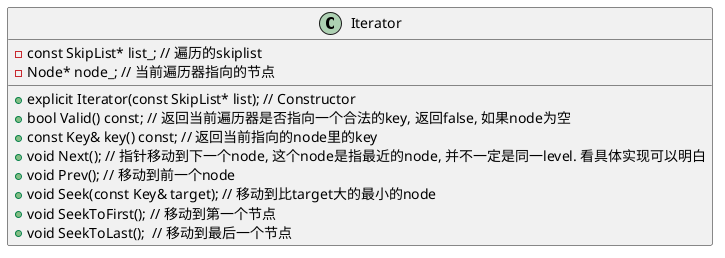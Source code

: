 @startuml
class Iterator {
  -const SkipList* list_; // 遍历的skiplist
  -Node* node_; // 当前遍历器指向的节点
  +explicit Iterator(const SkipList* list); // Constructor
  +bool Valid() const; // 返回当前遍历器是否指向一个合法的key, 返回false, 如果node为空
  +const Key& key() const; // 返回当前指向的node里的key
  +void Next(); // 指针移动到下一个node, 这个node是指最近的node, 并不一定是同一level. 看具体实现可以明白
  +void Prev(); // 移动到前一个node
  +void Seek(const Key& target); // 移动到比target大的最小的node
  +void SeekToFirst(); // 移动到第一个节点
  +void SeekToLast();  // 移动到最后一个节点
}
@enduml